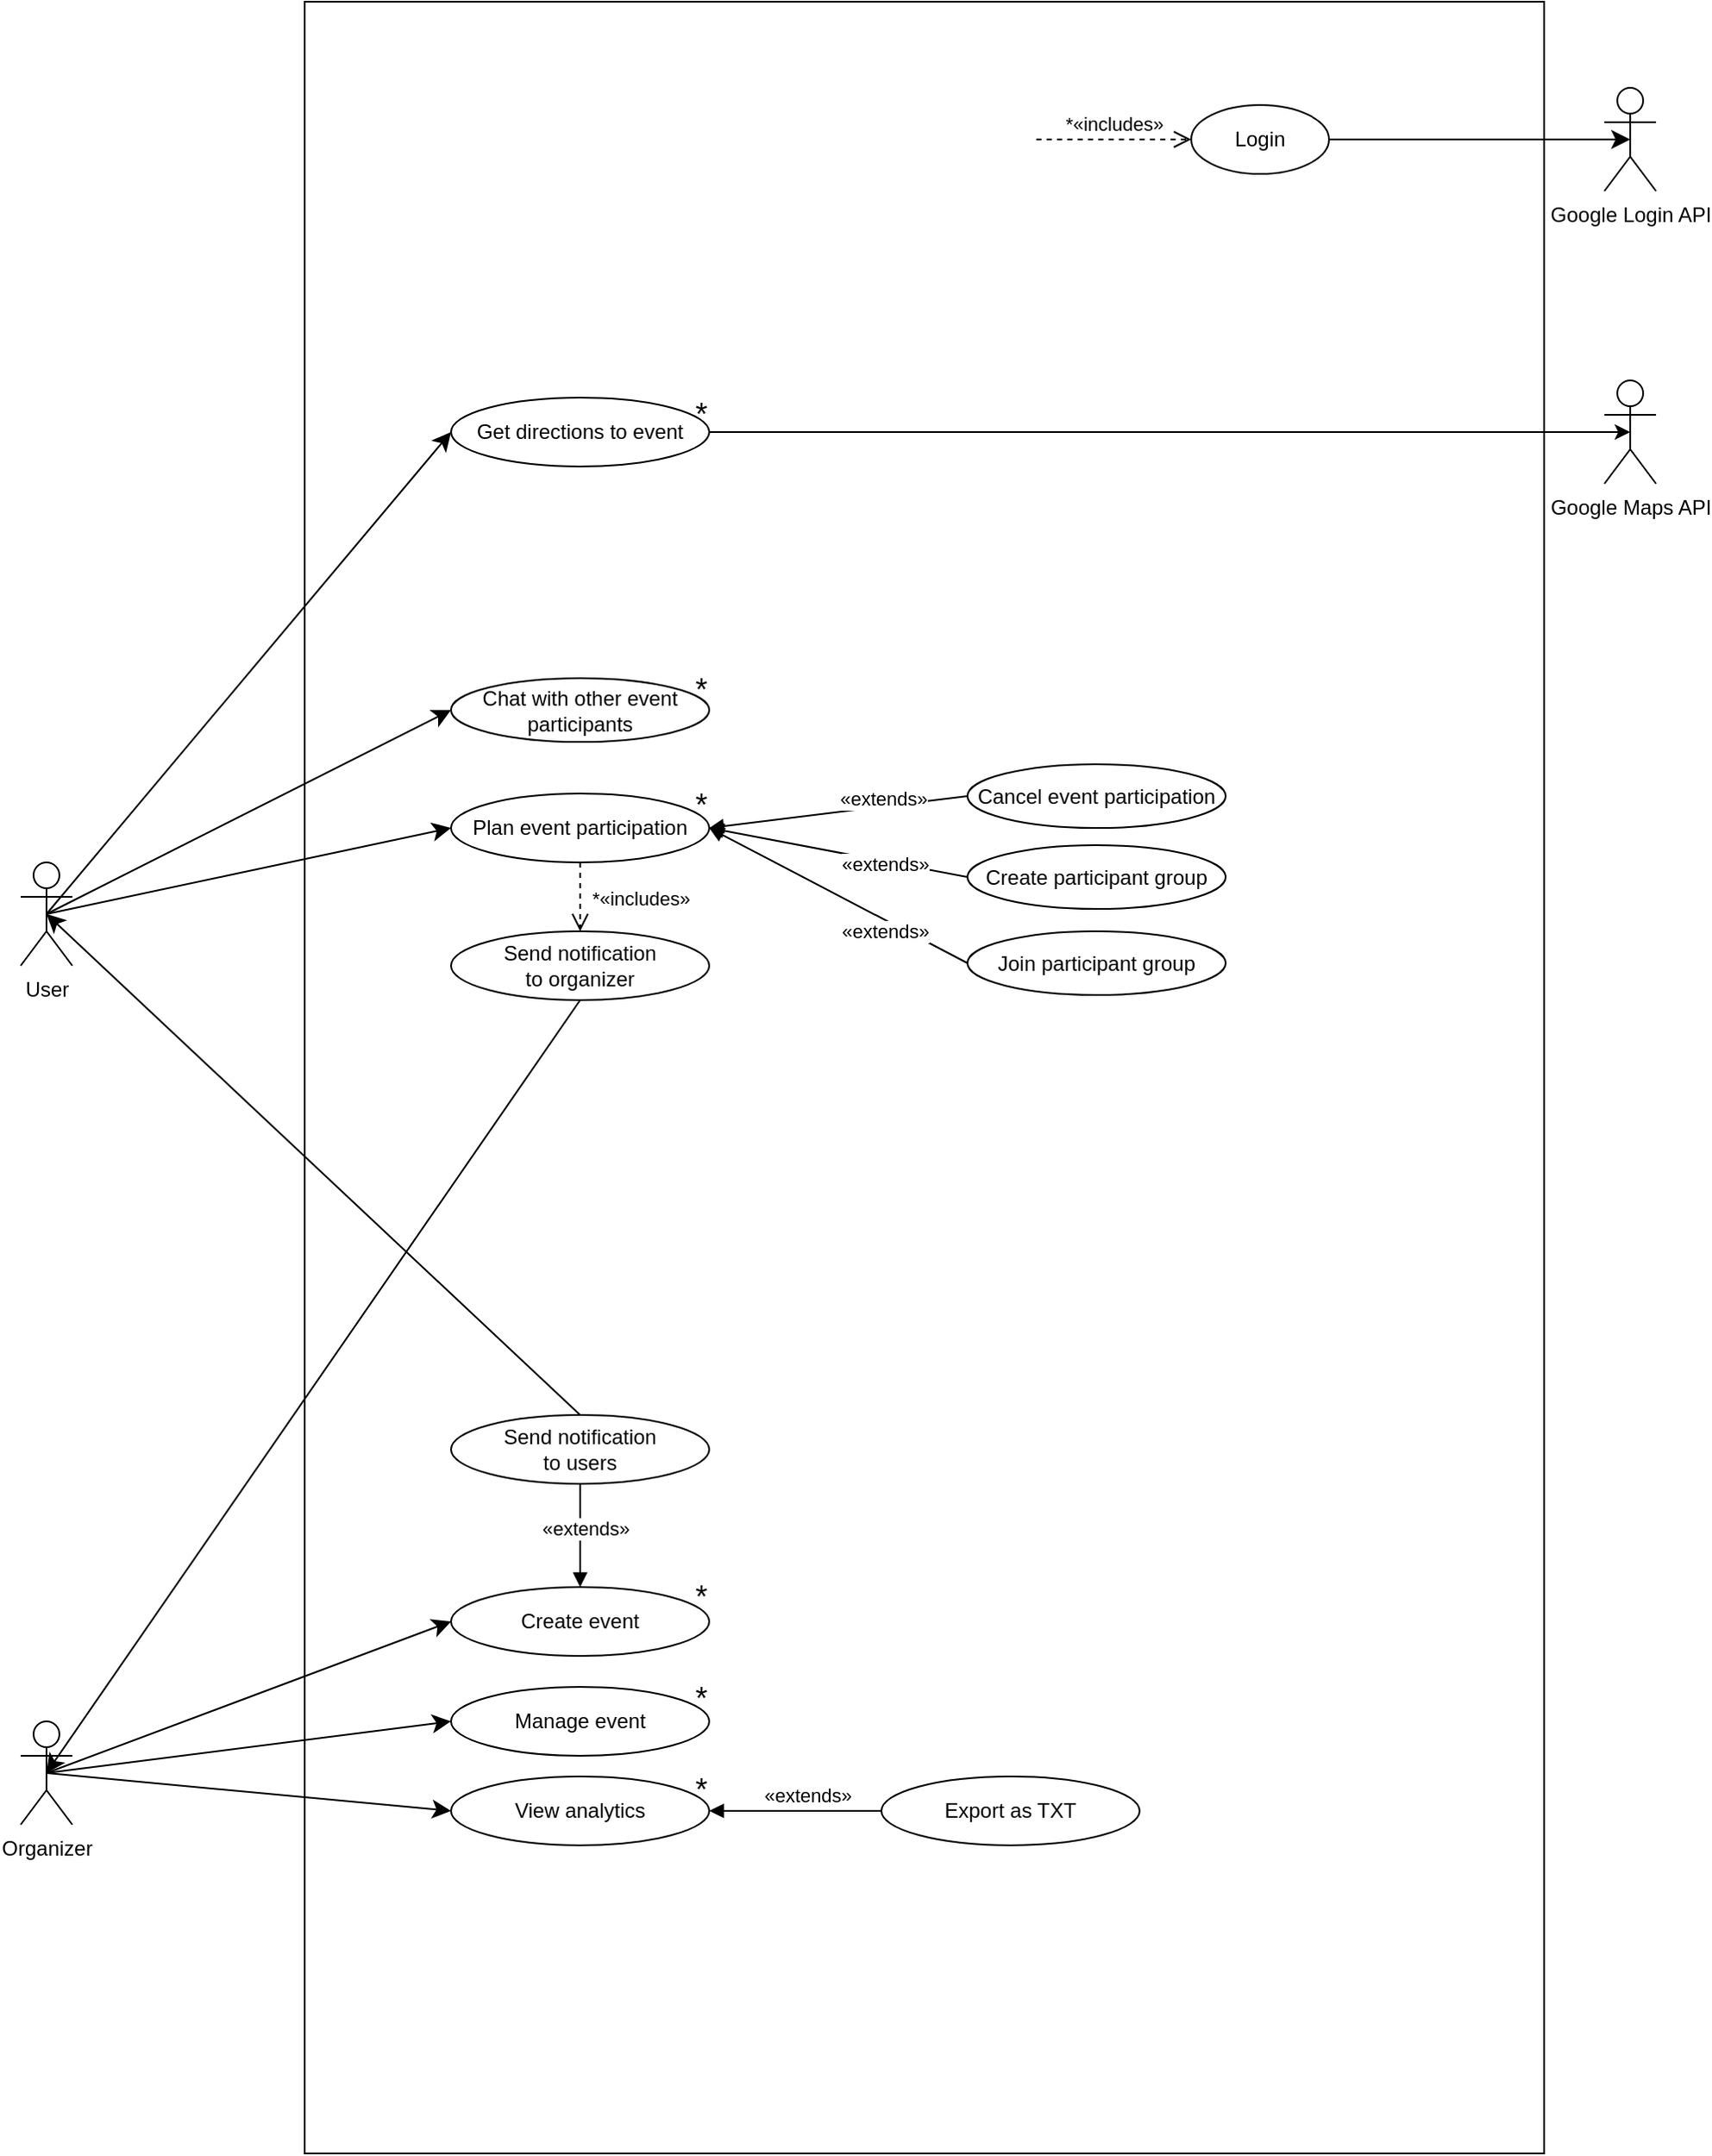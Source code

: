 <mxfile version="22.1.11" type="device">
  <diagram name="Pagina-1" id="NBDN8t3ZHKS26o0dstRo">
    <mxGraphModel dx="1276" dy="606" grid="1" gridSize="10" guides="1" tooltips="1" connect="1" arrows="1" fold="1" page="1" pageScale="1" pageWidth="1200" pageHeight="1920" math="0" shadow="0">
      <root>
        <mxCell id="0" />
        <mxCell id="1" parent="0" />
        <mxCell id="htn_xkT1saduvXeLNXjh-12" value="" style="rounded=0;whiteSpace=wrap;html=1;" parent="1" vertex="1">
          <mxGeometry x="265" y="40" width="720" height="1250" as="geometry" />
        </mxCell>
        <mxCell id="IiZjPgKYvky2dSMYdkkD-31" style="edgeStyle=none;curved=1;rounded=0;orthogonalLoop=1;jettySize=auto;html=1;exitX=0.5;exitY=0.5;exitDx=0;exitDy=0;exitPerimeter=0;entryX=0;entryY=0.5;entryDx=0;entryDy=0;fontSize=12;startSize=8;endSize=8;" parent="1" source="EeKUK2XGIDcgAEgI9ckz-1" target="EeKUK2XGIDcgAEgI9ckz-19" edge="1">
          <mxGeometry relative="1" as="geometry" />
        </mxCell>
        <mxCell id="IiZjPgKYvky2dSMYdkkD-32" style="edgeStyle=none;curved=1;rounded=0;orthogonalLoop=1;jettySize=auto;html=1;exitX=0.5;exitY=0.5;exitDx=0;exitDy=0;exitPerimeter=0;entryX=0;entryY=0.5;entryDx=0;entryDy=0;fontSize=12;startSize=8;endSize=8;" parent="1" source="EeKUK2XGIDcgAEgI9ckz-1" target="EeKUK2XGIDcgAEgI9ckz-20" edge="1">
          <mxGeometry relative="1" as="geometry" />
        </mxCell>
        <mxCell id="EeKUK2XGIDcgAEgI9ckz-1" value="Organizer&lt;br&gt;" style="shape=umlActor;verticalLabelPosition=bottom;verticalAlign=top;html=1;" parent="1" vertex="1">
          <mxGeometry x="100" y="1039" width="30" height="60" as="geometry" />
        </mxCell>
        <mxCell id="IiZjPgKYvky2dSMYdkkD-25" style="edgeStyle=none;curved=1;rounded=0;orthogonalLoop=1;jettySize=auto;html=1;exitX=0;exitY=0.5;exitDx=0;exitDy=0;entryX=0;entryY=0.5;entryDx=0;entryDy=0;fontSize=12;startSize=8;endSize=8;" parent="1" source="EeKUK2XGIDcgAEgI9ckz-15" target="EeKUK2XGIDcgAEgI9ckz-15" edge="1">
          <mxGeometry relative="1" as="geometry" />
        </mxCell>
        <mxCell id="IiZjPgKYvky2dSMYdkkD-26" style="edgeStyle=none;curved=1;rounded=0;orthogonalLoop=1;jettySize=auto;html=1;exitX=0.5;exitY=0.5;exitDx=0;exitDy=0;exitPerimeter=0;entryX=0;entryY=0.5;entryDx=0;entryDy=0;fontSize=12;startSize=8;endSize=8;" parent="1" source="EeKUK2XGIDcgAEgI9ckz-2" target="EeKUK2XGIDcgAEgI9ckz-15" edge="1">
          <mxGeometry relative="1" as="geometry" />
        </mxCell>
        <mxCell id="IiZjPgKYvky2dSMYdkkD-28" style="edgeStyle=none;curved=1;rounded=0;orthogonalLoop=1;jettySize=auto;html=1;exitX=0.5;exitY=0.5;exitDx=0;exitDy=0;exitPerimeter=0;entryX=0;entryY=0.5;entryDx=0;entryDy=0;fontSize=12;startSize=8;endSize=8;" parent="1" source="EeKUK2XGIDcgAEgI9ckz-2" target="EeKUK2XGIDcgAEgI9ckz-16" edge="1">
          <mxGeometry relative="1" as="geometry" />
        </mxCell>
        <mxCell id="EeKUK2XGIDcgAEgI9ckz-2" value="User" style="shape=umlActor;verticalLabelPosition=bottom;verticalAlign=top;html=1;" parent="1" vertex="1">
          <mxGeometry x="100" y="540" width="30" height="60" as="geometry" />
        </mxCell>
        <mxCell id="EeKUK2XGIDcgAEgI9ckz-15" value="Get directions to event" style="ellipse;whiteSpace=wrap;html=1;" parent="1" vertex="1">
          <mxGeometry x="350" y="270" width="150" height="40" as="geometry" />
        </mxCell>
        <mxCell id="EeKUK2XGIDcgAEgI9ckz-16" value="Plan event participation" style="ellipse;whiteSpace=wrap;html=1;" parent="1" vertex="1">
          <mxGeometry x="350" y="500" width="150" height="40" as="geometry" />
        </mxCell>
        <mxCell id="EeKUK2XGIDcgAEgI9ckz-19" value="Create event" style="ellipse;whiteSpace=wrap;html=1;" parent="1" vertex="1">
          <mxGeometry x="350" y="961" width="150" height="40" as="geometry" />
        </mxCell>
        <mxCell id="EeKUK2XGIDcgAEgI9ckz-20" value="View analytics" style="ellipse;whiteSpace=wrap;html=1;" parent="1" vertex="1">
          <mxGeometry x="350" y="1071" width="150" height="40" as="geometry" />
        </mxCell>
        <mxCell id="EeKUK2XGIDcgAEgI9ckz-22" value="Google Maps API" style="shape=umlActor;verticalLabelPosition=bottom;verticalAlign=top;html=1;" parent="1" vertex="1">
          <mxGeometry x="1020" y="260" width="30" height="60" as="geometry" />
        </mxCell>
        <mxCell id="EeKUK2XGIDcgAEgI9ckz-28" style="edgeStyle=orthogonalEdgeStyle;rounded=0;orthogonalLoop=1;jettySize=auto;html=1;entryX=0.5;entryY=0.5;entryDx=0;entryDy=0;entryPerimeter=0;" parent="1" source="EeKUK2XGIDcgAEgI9ckz-15" target="EeKUK2XGIDcgAEgI9ckz-22" edge="1">
          <mxGeometry relative="1" as="geometry" />
        </mxCell>
        <mxCell id="EeKUK2XGIDcgAEgI9ckz-37" value="&lt;font style=&quot;font-size: 18px;&quot;&gt;*&lt;/font&gt;" style="text;html=1;align=center;verticalAlign=middle;resizable=0;points=[];autosize=1;strokeColor=none;fillColor=none;" parent="1" vertex="1">
          <mxGeometry x="480" y="1059" width="30" height="40" as="geometry" />
        </mxCell>
        <mxCell id="EeKUK2XGIDcgAEgI9ckz-39" value="&lt;font style=&quot;font-size: 18px;&quot;&gt;*&lt;/font&gt;" style="text;html=1;align=center;verticalAlign=middle;resizable=0;points=[];autosize=1;strokeColor=none;fillColor=none;" parent="1" vertex="1">
          <mxGeometry x="480" y="947" width="30" height="40" as="geometry" />
        </mxCell>
        <mxCell id="IiZjPgKYvky2dSMYdkkD-4" value="Cancel event participation" style="ellipse;whiteSpace=wrap;html=1;" parent="1" vertex="1">
          <mxGeometry x="650" y="483" width="150" height="37" as="geometry" />
        </mxCell>
        <mxCell id="IiZjPgKYvky2dSMYdkkD-8" value="«extends»" style="html=1;verticalAlign=bottom;endArrow=block;curved=0;rounded=0;entryX=1;entryY=0.5;entryDx=0;entryDy=0;exitX=0;exitY=0.5;exitDx=0;exitDy=0;" parent="1" source="IiZjPgKYvky2dSMYdkkD-4" target="EeKUK2XGIDcgAEgI9ckz-16" edge="1">
          <mxGeometry x="-0.337" y="4" width="80" relative="1" as="geometry">
            <mxPoint x="600.034" y="466.947" as="sourcePoint" />
            <mxPoint x="500" y="466" as="targetPoint" />
            <Array as="points" />
            <mxPoint as="offset" />
          </mxGeometry>
        </mxCell>
        <mxCell id="IiZjPgKYvky2dSMYdkkD-14" value="Manage event" style="ellipse;whiteSpace=wrap;html=1;" parent="1" vertex="1">
          <mxGeometry x="350" y="1019" width="150" height="40" as="geometry" />
        </mxCell>
        <mxCell id="IiZjPgKYvky2dSMYdkkD-17" value="«extends»" style="html=1;verticalAlign=bottom;endArrow=block;curved=0;rounded=0;exitX=0.5;exitY=1;exitDx=0;exitDy=0;" parent="1" source="SF4WIxkhhy-i_ZUKBHDm-10" target="EeKUK2XGIDcgAEgI9ckz-19" edge="1">
          <mxGeometry x="0.157" y="3" width="80" relative="1" as="geometry">
            <mxPoint x="570" y="901" as="sourcePoint" />
            <mxPoint x="470" y="934" as="targetPoint" />
            <Array as="points" />
            <mxPoint as="offset" />
          </mxGeometry>
        </mxCell>
        <mxCell id="IiZjPgKYvky2dSMYdkkD-23" value="Export as TXT" style="ellipse;whiteSpace=wrap;html=1;" parent="1" vertex="1">
          <mxGeometry x="600" y="1071" width="150" height="40" as="geometry" />
        </mxCell>
        <mxCell id="IiZjPgKYvky2dSMYdkkD-24" value="«extends»" style="html=1;verticalAlign=bottom;endArrow=block;curved=0;rounded=0;exitX=0;exitY=0.5;exitDx=0;exitDy=0;" parent="1" source="IiZjPgKYvky2dSMYdkkD-23" target="EeKUK2XGIDcgAEgI9ckz-20" edge="1">
          <mxGeometry x="-0.143" width="80" relative="1" as="geometry">
            <mxPoint x="671" y="1127" as="sourcePoint" />
            <mxPoint x="520" y="1091" as="targetPoint" />
            <Array as="points" />
            <mxPoint as="offset" />
          </mxGeometry>
        </mxCell>
        <mxCell id="SF4WIxkhhy-i_ZUKBHDm-8" value="&lt;font style=&quot;font-size: 18px;&quot;&gt;*&lt;/font&gt;" style="text;html=1;align=center;verticalAlign=middle;resizable=0;points=[];autosize=1;strokeColor=none;fillColor=none;" parent="1" vertex="1">
          <mxGeometry x="480" y="260" width="30" height="40" as="geometry" />
        </mxCell>
        <mxCell id="SF4WIxkhhy-i_ZUKBHDm-10" value="Send notification&lt;br&gt;to users" style="ellipse;whiteSpace=wrap;html=1;" parent="1" vertex="1">
          <mxGeometry x="350" y="861" width="150" height="40" as="geometry" />
        </mxCell>
        <mxCell id="SF4WIxkhhy-i_ZUKBHDm-17" style="edgeStyle=none;curved=1;rounded=0;orthogonalLoop=1;jettySize=auto;html=1;fontSize=12;startSize=8;endSize=8;exitX=0.5;exitY=0;exitDx=0;exitDy=0;entryX=0.5;entryY=0.5;entryDx=0;entryDy=0;entryPerimeter=0;" parent="1" source="SF4WIxkhhy-i_ZUKBHDm-10" target="EeKUK2XGIDcgAEgI9ckz-2" edge="1">
          <mxGeometry relative="1" as="geometry">
            <mxPoint x="250" y="730" as="sourcePoint" />
            <mxPoint x="120" y="570" as="targetPoint" />
          </mxGeometry>
        </mxCell>
        <mxCell id="SF4WIxkhhy-i_ZUKBHDm-19" style="edgeStyle=none;curved=1;rounded=0;orthogonalLoop=1;jettySize=auto;html=1;exitX=0.5;exitY=0.5;exitDx=0;exitDy=0;exitPerimeter=0;entryX=0;entryY=0.5;entryDx=0;entryDy=0;fontSize=12;startSize=8;endSize=8;" parent="1" source="EeKUK2XGIDcgAEgI9ckz-1" target="IiZjPgKYvky2dSMYdkkD-14" edge="1">
          <mxGeometry relative="1" as="geometry">
            <mxPoint x="265" y="1031" as="sourcePoint" />
            <mxPoint x="360" y="991" as="targetPoint" />
          </mxGeometry>
        </mxCell>
        <mxCell id="SF4WIxkhhy-i_ZUKBHDm-21" value="&lt;font style=&quot;font-size: 18px;&quot;&gt;*&lt;/font&gt;" style="text;html=1;align=center;verticalAlign=middle;resizable=0;points=[];autosize=1;strokeColor=none;fillColor=none;" parent="1" vertex="1">
          <mxGeometry x="480" y="1006" width="30" height="40" as="geometry" />
        </mxCell>
        <mxCell id="SF4WIxkhhy-i_ZUKBHDm-25" value="*«includes»" style="html=1;verticalAlign=bottom;endArrow=open;dashed=1;endSize=8;curved=0;rounded=0;entryX=0;entryY=0.5;entryDx=0;entryDy=0;" parent="1" target="SF4WIxkhhy-i_ZUKBHDm-27" edge="1">
          <mxGeometry relative="1" as="geometry">
            <mxPoint x="690" y="120" as="sourcePoint" />
            <mxPoint x="880" y="156" as="targetPoint" />
          </mxGeometry>
        </mxCell>
        <mxCell id="SF4WIxkhhy-i_ZUKBHDm-26" style="edgeStyle=orthogonalEdgeStyle;rounded=0;orthogonalLoop=1;jettySize=auto;html=1;exitX=0.5;exitY=1;exitDx=0;exitDy=0;" parent="1" source="IiZjPgKYvky2dSMYdkkD-4" target="IiZjPgKYvky2dSMYdkkD-4" edge="1">
          <mxGeometry relative="1" as="geometry" />
        </mxCell>
        <mxCell id="SF4WIxkhhy-i_ZUKBHDm-27" value="Login" style="ellipse;whiteSpace=wrap;html=1;" parent="1" vertex="1">
          <mxGeometry x="780" y="100" width="80" height="40" as="geometry" />
        </mxCell>
        <mxCell id="SF4WIxkhhy-i_ZUKBHDm-33" style="edgeStyle=none;curved=1;rounded=0;orthogonalLoop=1;jettySize=auto;html=1;fontSize=12;startSize=8;endSize=8;exitX=1;exitY=0.5;exitDx=0;exitDy=0;entryX=0.5;entryY=0.5;entryDx=0;entryDy=0;entryPerimeter=0;" parent="1" source="SF4WIxkhhy-i_ZUKBHDm-27" target="SF4WIxkhhy-i_ZUKBHDm-34" edge="1">
          <mxGeometry relative="1" as="geometry">
            <mxPoint x="915" y="146" as="sourcePoint" />
            <mxPoint x="970" y="156" as="targetPoint" />
          </mxGeometry>
        </mxCell>
        <mxCell id="SF4WIxkhhy-i_ZUKBHDm-34" value="Google Login API&lt;div&gt;&lt;br/&gt;&lt;/div&gt;" style="shape=umlActor;verticalLabelPosition=bottom;verticalAlign=top;html=1;" parent="1" vertex="1">
          <mxGeometry x="1020" y="90" width="30" height="60" as="geometry" />
        </mxCell>
        <mxCell id="SF4WIxkhhy-i_ZUKBHDm-39" value="Create participant group" style="ellipse;whiteSpace=wrap;html=1;" parent="1" vertex="1">
          <mxGeometry x="650" y="530" width="150" height="37" as="geometry" />
        </mxCell>
        <mxCell id="SF4WIxkhhy-i_ZUKBHDm-40" value="Join participant group" style="ellipse;whiteSpace=wrap;html=1;" parent="1" vertex="1">
          <mxGeometry x="650" y="580" width="150" height="37" as="geometry" />
        </mxCell>
        <mxCell id="SF4WIxkhhy-i_ZUKBHDm-41" value="«extends»" style="html=1;verticalAlign=bottom;endArrow=block;curved=0;rounded=0;exitX=0;exitY=0.5;exitDx=0;exitDy=0;entryX=1;entryY=0.5;entryDx=0;entryDy=0;" parent="1" source="SF4WIxkhhy-i_ZUKBHDm-39" target="EeKUK2XGIDcgAEgI9ckz-16" edge="1">
          <mxGeometry x="-0.383" y="10" width="80" relative="1" as="geometry">
            <mxPoint x="610" y="499" as="sourcePoint" />
            <mxPoint x="510" y="520" as="targetPoint" />
            <Array as="points" />
            <mxPoint as="offset" />
          </mxGeometry>
        </mxCell>
        <mxCell id="SF4WIxkhhy-i_ZUKBHDm-42" value="«extends»" style="html=1;verticalAlign=bottom;endArrow=block;curved=0;rounded=0;entryX=1;entryY=0.5;entryDx=0;entryDy=0;exitX=0;exitY=0.5;exitDx=0;exitDy=0;" parent="1" source="SF4WIxkhhy-i_ZUKBHDm-40" target="EeKUK2XGIDcgAEgI9ckz-16" edge="1">
          <mxGeometry x="-0.445" y="14" width="80" relative="1" as="geometry">
            <mxPoint x="620" y="509" as="sourcePoint" />
            <mxPoint x="500" y="467" as="targetPoint" />
            <Array as="points" />
            <mxPoint as="offset" />
          </mxGeometry>
        </mxCell>
        <mxCell id="Q-ggnAqYT3TcfAmLc06x-1" value="Send notification&lt;br&gt;to organizer" style="ellipse;whiteSpace=wrap;html=1;" parent="1" vertex="1">
          <mxGeometry x="350" y="580" width="150" height="40" as="geometry" />
        </mxCell>
        <mxCell id="Q-ggnAqYT3TcfAmLc06x-3" style="edgeStyle=none;curved=1;rounded=0;orthogonalLoop=1;jettySize=auto;html=1;fontSize=12;startSize=8;endSize=8;exitX=0.5;exitY=1;exitDx=0;exitDy=0;entryX=0.5;entryY=0.5;entryDx=0;entryDy=0;entryPerimeter=0;" parent="1" source="Q-ggnAqYT3TcfAmLc06x-1" target="EeKUK2XGIDcgAEgI9ckz-1" edge="1">
          <mxGeometry relative="1" as="geometry">
            <mxPoint x="500" y="861" as="sourcePoint" />
            <mxPoint x="190" y="570" as="targetPoint" />
          </mxGeometry>
        </mxCell>
        <mxCell id="Q-ggnAqYT3TcfAmLc06x-4" value="Chat with other event participants" style="ellipse;whiteSpace=wrap;html=1;" parent="1" vertex="1">
          <mxGeometry x="350" y="433" width="150" height="37" as="geometry" />
        </mxCell>
        <mxCell id="Q-ggnAqYT3TcfAmLc06x-5" style="edgeStyle=none;curved=1;rounded=0;orthogonalLoop=1;jettySize=auto;html=1;exitX=0.5;exitY=0.5;exitDx=0;exitDy=0;exitPerimeter=0;entryX=0;entryY=0.5;entryDx=0;entryDy=0;fontSize=12;startSize=8;endSize=8;" parent="1" source="EeKUK2XGIDcgAEgI9ckz-2" target="Q-ggnAqYT3TcfAmLc06x-4" edge="1">
          <mxGeometry relative="1" as="geometry">
            <mxPoint x="125" y="580" as="sourcePoint" />
            <mxPoint x="360" y="530" as="targetPoint" />
          </mxGeometry>
        </mxCell>
        <mxCell id="2YFZ5ciBpJKQMmmNA_ID-1" value="&lt;font style=&quot;font-size: 18px;&quot;&gt;*&lt;/font&gt;" style="text;html=1;align=center;verticalAlign=middle;resizable=0;points=[];autosize=1;strokeColor=none;fillColor=none;" parent="1" vertex="1">
          <mxGeometry x="480" y="420" width="30" height="40" as="geometry" />
        </mxCell>
        <mxCell id="2YFZ5ciBpJKQMmmNA_ID-2" value="&lt;font style=&quot;font-size: 18px;&quot;&gt;*&lt;/font&gt;" style="text;html=1;align=center;verticalAlign=middle;resizable=0;points=[];autosize=1;strokeColor=none;fillColor=none;" parent="1" vertex="1">
          <mxGeometry x="480" y="487" width="30" height="40" as="geometry" />
        </mxCell>
        <mxCell id="mYYuK5o7uhzm_CTof7es-1" value="*«includes»" style="html=1;verticalAlign=bottom;endArrow=open;dashed=1;endSize=8;curved=0;rounded=0;entryX=0.5;entryY=0;entryDx=0;entryDy=0;exitX=0.5;exitY=1;exitDx=0;exitDy=0;" edge="1" parent="1" source="EeKUK2XGIDcgAEgI9ckz-16" target="Q-ggnAqYT3TcfAmLc06x-1">
          <mxGeometry x="0.5" y="35" relative="1" as="geometry">
            <mxPoint x="480" y="650" as="sourcePoint" />
            <mxPoint x="570" y="650" as="targetPoint" />
            <mxPoint as="offset" />
          </mxGeometry>
        </mxCell>
      </root>
    </mxGraphModel>
  </diagram>
</mxfile>
